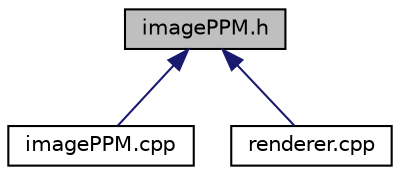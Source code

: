 digraph "imagePPM.h"
{
  edge [fontname="Helvetica",fontsize="10",labelfontname="Helvetica",labelfontsize="10"];
  node [fontname="Helvetica",fontsize="10",shape=record];
  Node1 [label="imagePPM.h",height=0.2,width=0.4,color="black", fillcolor="grey75", style="filled", fontcolor="black"];
  Node1 -> Node2 [dir="back",color="midnightblue",fontsize="10",style="solid",fontname="Helvetica"];
  Node2 [label="imagePPM.cpp",height=0.2,width=0.4,color="black", fillcolor="white", style="filled",URL="$image_p_p_m_8cpp.html"];
  Node1 -> Node3 [dir="back",color="midnightblue",fontsize="10",style="solid",fontname="Helvetica"];
  Node3 [label="renderer.cpp",height=0.2,width=0.4,color="black", fillcolor="white", style="filled",URL="$renderer_8cpp.html"];
}
